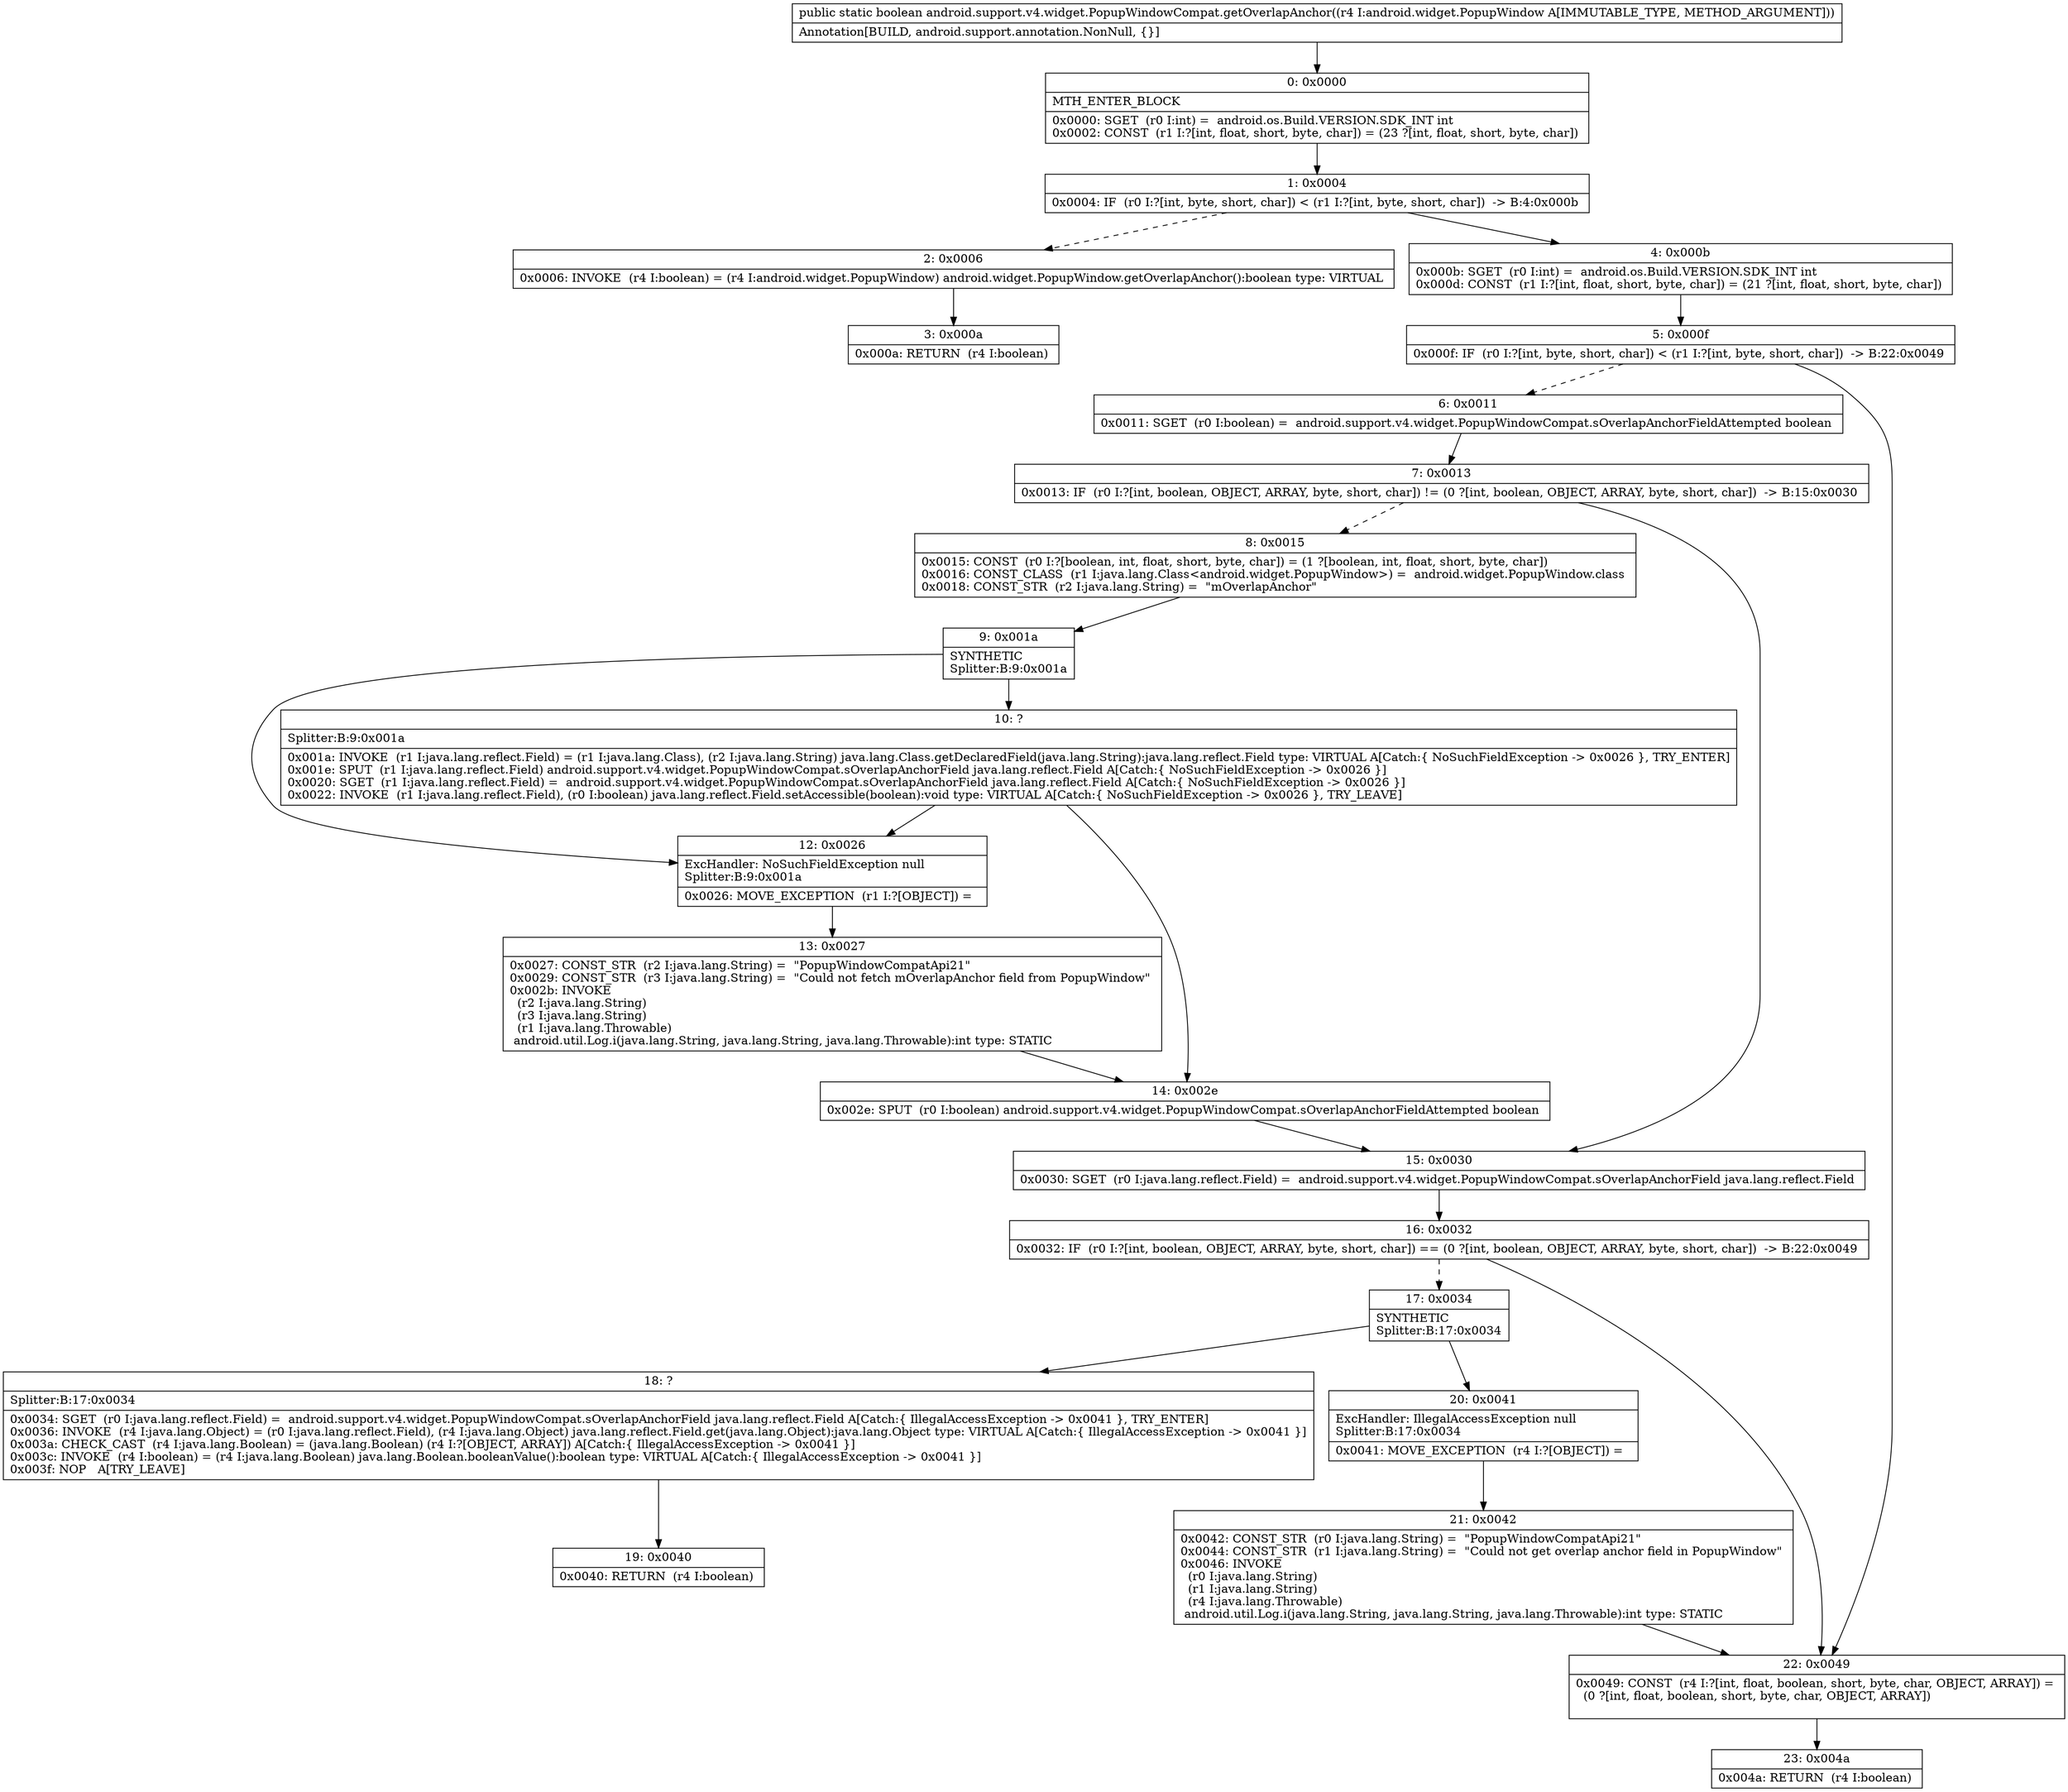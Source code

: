 digraph "CFG forandroid.support.v4.widget.PopupWindowCompat.getOverlapAnchor(Landroid\/widget\/PopupWindow;)Z" {
Node_0 [shape=record,label="{0\:\ 0x0000|MTH_ENTER_BLOCK\l|0x0000: SGET  (r0 I:int) =  android.os.Build.VERSION.SDK_INT int \l0x0002: CONST  (r1 I:?[int, float, short, byte, char]) = (23 ?[int, float, short, byte, char]) \l}"];
Node_1 [shape=record,label="{1\:\ 0x0004|0x0004: IF  (r0 I:?[int, byte, short, char]) \< (r1 I:?[int, byte, short, char])  \-\> B:4:0x000b \l}"];
Node_2 [shape=record,label="{2\:\ 0x0006|0x0006: INVOKE  (r4 I:boolean) = (r4 I:android.widget.PopupWindow) android.widget.PopupWindow.getOverlapAnchor():boolean type: VIRTUAL \l}"];
Node_3 [shape=record,label="{3\:\ 0x000a|0x000a: RETURN  (r4 I:boolean) \l}"];
Node_4 [shape=record,label="{4\:\ 0x000b|0x000b: SGET  (r0 I:int) =  android.os.Build.VERSION.SDK_INT int \l0x000d: CONST  (r1 I:?[int, float, short, byte, char]) = (21 ?[int, float, short, byte, char]) \l}"];
Node_5 [shape=record,label="{5\:\ 0x000f|0x000f: IF  (r0 I:?[int, byte, short, char]) \< (r1 I:?[int, byte, short, char])  \-\> B:22:0x0049 \l}"];
Node_6 [shape=record,label="{6\:\ 0x0011|0x0011: SGET  (r0 I:boolean) =  android.support.v4.widget.PopupWindowCompat.sOverlapAnchorFieldAttempted boolean \l}"];
Node_7 [shape=record,label="{7\:\ 0x0013|0x0013: IF  (r0 I:?[int, boolean, OBJECT, ARRAY, byte, short, char]) != (0 ?[int, boolean, OBJECT, ARRAY, byte, short, char])  \-\> B:15:0x0030 \l}"];
Node_8 [shape=record,label="{8\:\ 0x0015|0x0015: CONST  (r0 I:?[boolean, int, float, short, byte, char]) = (1 ?[boolean, int, float, short, byte, char]) \l0x0016: CONST_CLASS  (r1 I:java.lang.Class\<android.widget.PopupWindow\>) =  android.widget.PopupWindow.class \l0x0018: CONST_STR  (r2 I:java.lang.String) =  \"mOverlapAnchor\" \l}"];
Node_9 [shape=record,label="{9\:\ 0x001a|SYNTHETIC\lSplitter:B:9:0x001a\l}"];
Node_10 [shape=record,label="{10\:\ ?|Splitter:B:9:0x001a\l|0x001a: INVOKE  (r1 I:java.lang.reflect.Field) = (r1 I:java.lang.Class), (r2 I:java.lang.String) java.lang.Class.getDeclaredField(java.lang.String):java.lang.reflect.Field type: VIRTUAL A[Catch:\{ NoSuchFieldException \-\> 0x0026 \}, TRY_ENTER]\l0x001e: SPUT  (r1 I:java.lang.reflect.Field) android.support.v4.widget.PopupWindowCompat.sOverlapAnchorField java.lang.reflect.Field A[Catch:\{ NoSuchFieldException \-\> 0x0026 \}]\l0x0020: SGET  (r1 I:java.lang.reflect.Field) =  android.support.v4.widget.PopupWindowCompat.sOverlapAnchorField java.lang.reflect.Field A[Catch:\{ NoSuchFieldException \-\> 0x0026 \}]\l0x0022: INVOKE  (r1 I:java.lang.reflect.Field), (r0 I:boolean) java.lang.reflect.Field.setAccessible(boolean):void type: VIRTUAL A[Catch:\{ NoSuchFieldException \-\> 0x0026 \}, TRY_LEAVE]\l}"];
Node_12 [shape=record,label="{12\:\ 0x0026|ExcHandler: NoSuchFieldException null\lSplitter:B:9:0x001a\l|0x0026: MOVE_EXCEPTION  (r1 I:?[OBJECT]) =  \l}"];
Node_13 [shape=record,label="{13\:\ 0x0027|0x0027: CONST_STR  (r2 I:java.lang.String) =  \"PopupWindowCompatApi21\" \l0x0029: CONST_STR  (r3 I:java.lang.String) =  \"Could not fetch mOverlapAnchor field from PopupWindow\" \l0x002b: INVOKE  \l  (r2 I:java.lang.String)\l  (r3 I:java.lang.String)\l  (r1 I:java.lang.Throwable)\l android.util.Log.i(java.lang.String, java.lang.String, java.lang.Throwable):int type: STATIC \l}"];
Node_14 [shape=record,label="{14\:\ 0x002e|0x002e: SPUT  (r0 I:boolean) android.support.v4.widget.PopupWindowCompat.sOverlapAnchorFieldAttempted boolean \l}"];
Node_15 [shape=record,label="{15\:\ 0x0030|0x0030: SGET  (r0 I:java.lang.reflect.Field) =  android.support.v4.widget.PopupWindowCompat.sOverlapAnchorField java.lang.reflect.Field \l}"];
Node_16 [shape=record,label="{16\:\ 0x0032|0x0032: IF  (r0 I:?[int, boolean, OBJECT, ARRAY, byte, short, char]) == (0 ?[int, boolean, OBJECT, ARRAY, byte, short, char])  \-\> B:22:0x0049 \l}"];
Node_17 [shape=record,label="{17\:\ 0x0034|SYNTHETIC\lSplitter:B:17:0x0034\l}"];
Node_18 [shape=record,label="{18\:\ ?|Splitter:B:17:0x0034\l|0x0034: SGET  (r0 I:java.lang.reflect.Field) =  android.support.v4.widget.PopupWindowCompat.sOverlapAnchorField java.lang.reflect.Field A[Catch:\{ IllegalAccessException \-\> 0x0041 \}, TRY_ENTER]\l0x0036: INVOKE  (r4 I:java.lang.Object) = (r0 I:java.lang.reflect.Field), (r4 I:java.lang.Object) java.lang.reflect.Field.get(java.lang.Object):java.lang.Object type: VIRTUAL A[Catch:\{ IllegalAccessException \-\> 0x0041 \}]\l0x003a: CHECK_CAST  (r4 I:java.lang.Boolean) = (java.lang.Boolean) (r4 I:?[OBJECT, ARRAY]) A[Catch:\{ IllegalAccessException \-\> 0x0041 \}]\l0x003c: INVOKE  (r4 I:boolean) = (r4 I:java.lang.Boolean) java.lang.Boolean.booleanValue():boolean type: VIRTUAL A[Catch:\{ IllegalAccessException \-\> 0x0041 \}]\l0x003f: NOP   A[TRY_LEAVE]\l}"];
Node_19 [shape=record,label="{19\:\ 0x0040|0x0040: RETURN  (r4 I:boolean) \l}"];
Node_20 [shape=record,label="{20\:\ 0x0041|ExcHandler: IllegalAccessException null\lSplitter:B:17:0x0034\l|0x0041: MOVE_EXCEPTION  (r4 I:?[OBJECT]) =  \l}"];
Node_21 [shape=record,label="{21\:\ 0x0042|0x0042: CONST_STR  (r0 I:java.lang.String) =  \"PopupWindowCompatApi21\" \l0x0044: CONST_STR  (r1 I:java.lang.String) =  \"Could not get overlap anchor field in PopupWindow\" \l0x0046: INVOKE  \l  (r0 I:java.lang.String)\l  (r1 I:java.lang.String)\l  (r4 I:java.lang.Throwable)\l android.util.Log.i(java.lang.String, java.lang.String, java.lang.Throwable):int type: STATIC \l}"];
Node_22 [shape=record,label="{22\:\ 0x0049|0x0049: CONST  (r4 I:?[int, float, boolean, short, byte, char, OBJECT, ARRAY]) = \l  (0 ?[int, float, boolean, short, byte, char, OBJECT, ARRAY])\l \l}"];
Node_23 [shape=record,label="{23\:\ 0x004a|0x004a: RETURN  (r4 I:boolean) \l}"];
MethodNode[shape=record,label="{public static boolean android.support.v4.widget.PopupWindowCompat.getOverlapAnchor((r4 I:android.widget.PopupWindow A[IMMUTABLE_TYPE, METHOD_ARGUMENT]))  | Annotation[BUILD, android.support.annotation.NonNull, \{\}]\l}"];
MethodNode -> Node_0;
Node_0 -> Node_1;
Node_1 -> Node_2[style=dashed];
Node_1 -> Node_4;
Node_2 -> Node_3;
Node_4 -> Node_5;
Node_5 -> Node_6[style=dashed];
Node_5 -> Node_22;
Node_6 -> Node_7;
Node_7 -> Node_8[style=dashed];
Node_7 -> Node_15;
Node_8 -> Node_9;
Node_9 -> Node_10;
Node_9 -> Node_12;
Node_10 -> Node_12;
Node_10 -> Node_14;
Node_12 -> Node_13;
Node_13 -> Node_14;
Node_14 -> Node_15;
Node_15 -> Node_16;
Node_16 -> Node_17[style=dashed];
Node_16 -> Node_22;
Node_17 -> Node_18;
Node_17 -> Node_20;
Node_18 -> Node_19;
Node_20 -> Node_21;
Node_21 -> Node_22;
Node_22 -> Node_23;
}

